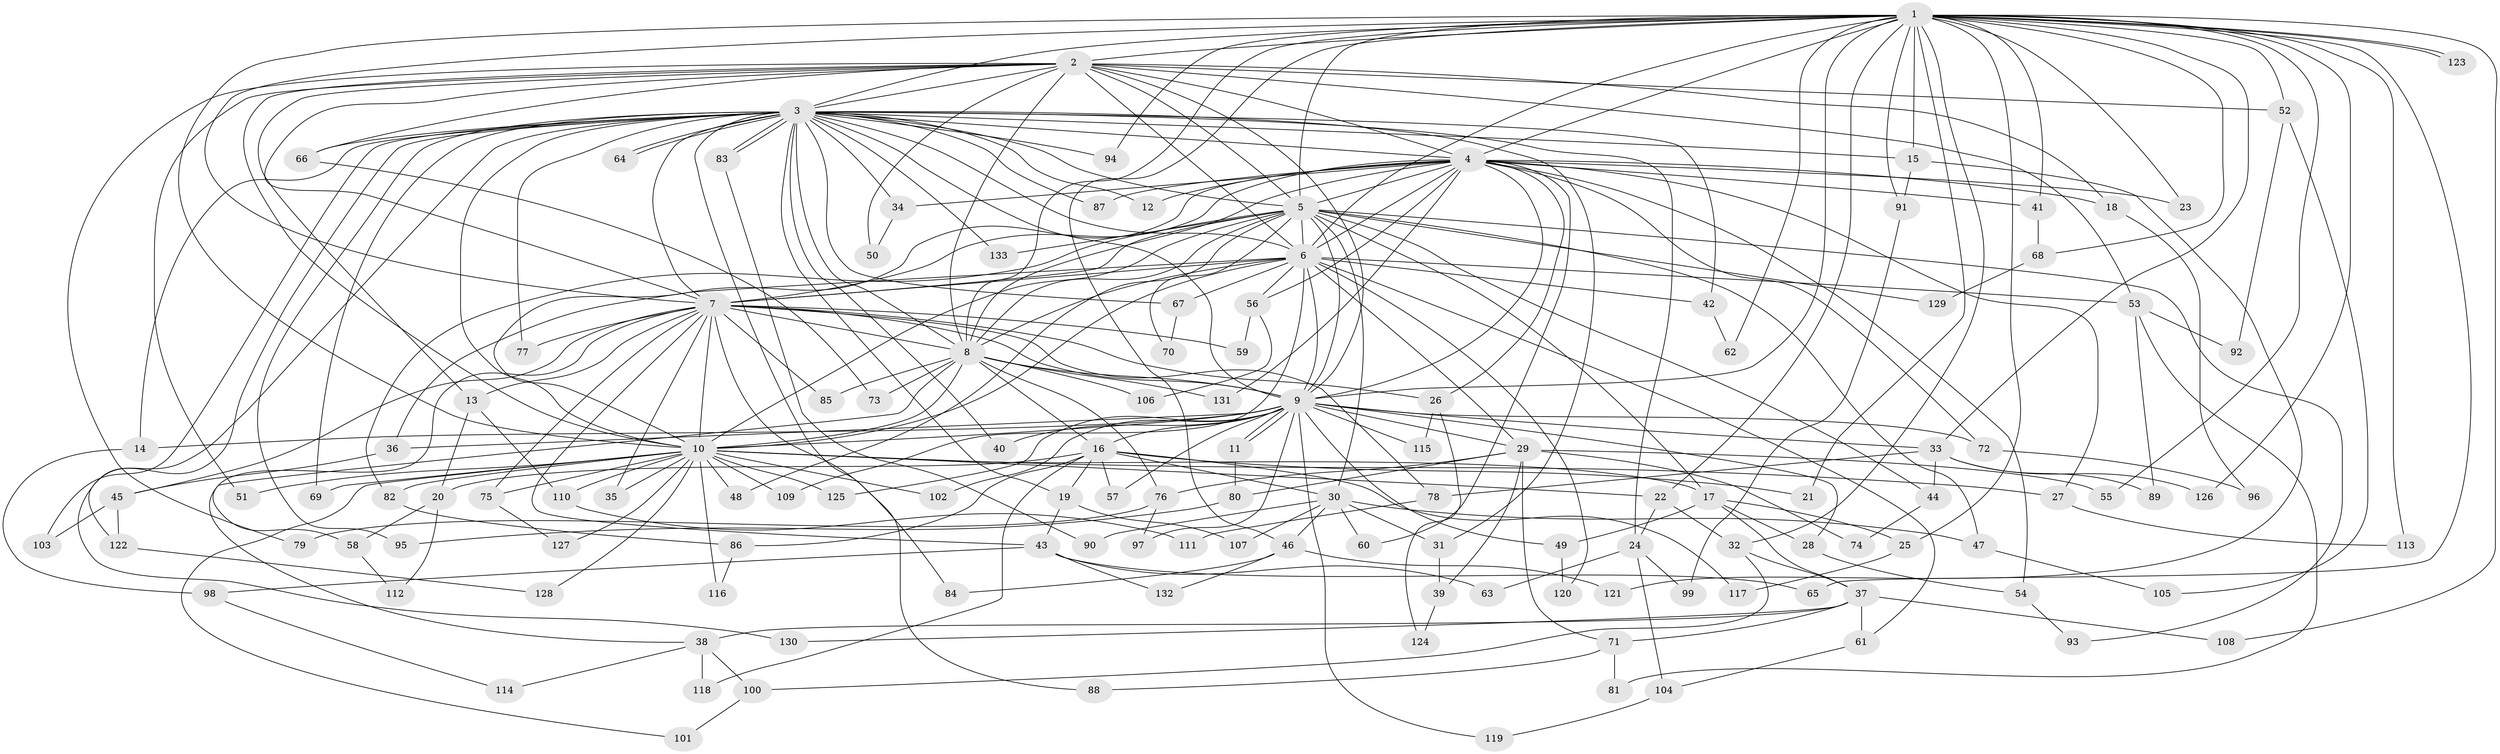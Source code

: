 // Generated by graph-tools (version 1.1) at 2025/25/03/09/25 03:25:45]
// undirected, 133 vertices, 291 edges
graph export_dot {
graph [start="1"]
  node [color=gray90,style=filled];
  1;
  2;
  3;
  4;
  5;
  6;
  7;
  8;
  9;
  10;
  11;
  12;
  13;
  14;
  15;
  16;
  17;
  18;
  19;
  20;
  21;
  22;
  23;
  24;
  25;
  26;
  27;
  28;
  29;
  30;
  31;
  32;
  33;
  34;
  35;
  36;
  37;
  38;
  39;
  40;
  41;
  42;
  43;
  44;
  45;
  46;
  47;
  48;
  49;
  50;
  51;
  52;
  53;
  54;
  55;
  56;
  57;
  58;
  59;
  60;
  61;
  62;
  63;
  64;
  65;
  66;
  67;
  68;
  69;
  70;
  71;
  72;
  73;
  74;
  75;
  76;
  77;
  78;
  79;
  80;
  81;
  82;
  83;
  84;
  85;
  86;
  87;
  88;
  89;
  90;
  91;
  92;
  93;
  94;
  95;
  96;
  97;
  98;
  99;
  100;
  101;
  102;
  103;
  104;
  105;
  106;
  107;
  108;
  109;
  110;
  111;
  112;
  113;
  114;
  115;
  116;
  117;
  118;
  119;
  120;
  121;
  122;
  123;
  124;
  125;
  126;
  127;
  128;
  129;
  130;
  131;
  132;
  133;
  1 -- 2;
  1 -- 3;
  1 -- 4;
  1 -- 5;
  1 -- 6;
  1 -- 7;
  1 -- 8;
  1 -- 9;
  1 -- 10;
  1 -- 15;
  1 -- 21;
  1 -- 22;
  1 -- 23;
  1 -- 25;
  1 -- 32;
  1 -- 33;
  1 -- 41;
  1 -- 46;
  1 -- 52;
  1 -- 55;
  1 -- 62;
  1 -- 65;
  1 -- 68;
  1 -- 91;
  1 -- 94;
  1 -- 108;
  1 -- 113;
  1 -- 123;
  1 -- 123;
  1 -- 126;
  2 -- 3;
  2 -- 4;
  2 -- 5;
  2 -- 6;
  2 -- 7;
  2 -- 8;
  2 -- 9;
  2 -- 10;
  2 -- 13;
  2 -- 18;
  2 -- 50;
  2 -- 51;
  2 -- 52;
  2 -- 53;
  2 -- 66;
  2 -- 79;
  3 -- 4;
  3 -- 5;
  3 -- 6;
  3 -- 7;
  3 -- 8;
  3 -- 9;
  3 -- 10;
  3 -- 12;
  3 -- 14;
  3 -- 15;
  3 -- 19;
  3 -- 24;
  3 -- 31;
  3 -- 34;
  3 -- 40;
  3 -- 42;
  3 -- 64;
  3 -- 64;
  3 -- 66;
  3 -- 67;
  3 -- 69;
  3 -- 77;
  3 -- 83;
  3 -- 83;
  3 -- 87;
  3 -- 88;
  3 -- 94;
  3 -- 95;
  3 -- 103;
  3 -- 122;
  3 -- 130;
  3 -- 133;
  4 -- 5;
  4 -- 6;
  4 -- 7;
  4 -- 8;
  4 -- 9;
  4 -- 10;
  4 -- 12;
  4 -- 18;
  4 -- 23;
  4 -- 26;
  4 -- 27;
  4 -- 34;
  4 -- 41;
  4 -- 54;
  4 -- 56;
  4 -- 60;
  4 -- 72;
  4 -- 87;
  4 -- 131;
  5 -- 6;
  5 -- 7;
  5 -- 8;
  5 -- 9;
  5 -- 10;
  5 -- 17;
  5 -- 30;
  5 -- 44;
  5 -- 47;
  5 -- 48;
  5 -- 70;
  5 -- 82;
  5 -- 93;
  5 -- 129;
  5 -- 133;
  6 -- 7;
  6 -- 8;
  6 -- 9;
  6 -- 10;
  6 -- 29;
  6 -- 36;
  6 -- 42;
  6 -- 53;
  6 -- 56;
  6 -- 61;
  6 -- 67;
  6 -- 109;
  6 -- 120;
  7 -- 8;
  7 -- 9;
  7 -- 10;
  7 -- 13;
  7 -- 26;
  7 -- 35;
  7 -- 43;
  7 -- 45;
  7 -- 58;
  7 -- 59;
  7 -- 75;
  7 -- 77;
  7 -- 78;
  7 -- 84;
  7 -- 85;
  8 -- 9;
  8 -- 10;
  8 -- 16;
  8 -- 38;
  8 -- 73;
  8 -- 76;
  8 -- 85;
  8 -- 106;
  8 -- 131;
  9 -- 10;
  9 -- 11;
  9 -- 11;
  9 -- 14;
  9 -- 16;
  9 -- 28;
  9 -- 29;
  9 -- 33;
  9 -- 36;
  9 -- 40;
  9 -- 49;
  9 -- 57;
  9 -- 72;
  9 -- 97;
  9 -- 102;
  9 -- 115;
  9 -- 119;
  9 -- 125;
  10 -- 17;
  10 -- 22;
  10 -- 27;
  10 -- 35;
  10 -- 48;
  10 -- 51;
  10 -- 69;
  10 -- 75;
  10 -- 82;
  10 -- 101;
  10 -- 102;
  10 -- 109;
  10 -- 110;
  10 -- 116;
  10 -- 125;
  10 -- 127;
  10 -- 128;
  11 -- 80;
  13 -- 20;
  13 -- 110;
  14 -- 98;
  15 -- 91;
  15 -- 121;
  16 -- 19;
  16 -- 20;
  16 -- 21;
  16 -- 30;
  16 -- 57;
  16 -- 86;
  16 -- 117;
  16 -- 118;
  17 -- 25;
  17 -- 28;
  17 -- 37;
  17 -- 49;
  18 -- 96;
  19 -- 43;
  19 -- 107;
  20 -- 58;
  20 -- 112;
  22 -- 24;
  22 -- 32;
  24 -- 63;
  24 -- 99;
  24 -- 104;
  25 -- 117;
  26 -- 115;
  26 -- 124;
  27 -- 113;
  28 -- 54;
  29 -- 39;
  29 -- 55;
  29 -- 71;
  29 -- 74;
  29 -- 76;
  29 -- 80;
  30 -- 31;
  30 -- 46;
  30 -- 47;
  30 -- 60;
  30 -- 90;
  30 -- 107;
  31 -- 39;
  32 -- 37;
  32 -- 100;
  33 -- 44;
  33 -- 78;
  33 -- 89;
  33 -- 126;
  34 -- 50;
  36 -- 45;
  37 -- 38;
  37 -- 61;
  37 -- 71;
  37 -- 108;
  37 -- 130;
  38 -- 100;
  38 -- 114;
  38 -- 118;
  39 -- 124;
  41 -- 68;
  42 -- 62;
  43 -- 63;
  43 -- 65;
  43 -- 98;
  43 -- 132;
  44 -- 74;
  45 -- 103;
  45 -- 122;
  46 -- 84;
  46 -- 121;
  46 -- 132;
  47 -- 105;
  49 -- 120;
  52 -- 92;
  52 -- 105;
  53 -- 81;
  53 -- 89;
  53 -- 92;
  54 -- 93;
  56 -- 59;
  56 -- 106;
  58 -- 112;
  61 -- 104;
  66 -- 73;
  67 -- 70;
  68 -- 129;
  71 -- 81;
  71 -- 88;
  72 -- 96;
  75 -- 127;
  76 -- 79;
  76 -- 97;
  78 -- 111;
  80 -- 95;
  82 -- 86;
  83 -- 90;
  86 -- 116;
  91 -- 99;
  98 -- 114;
  100 -- 101;
  104 -- 119;
  110 -- 111;
  122 -- 128;
}
